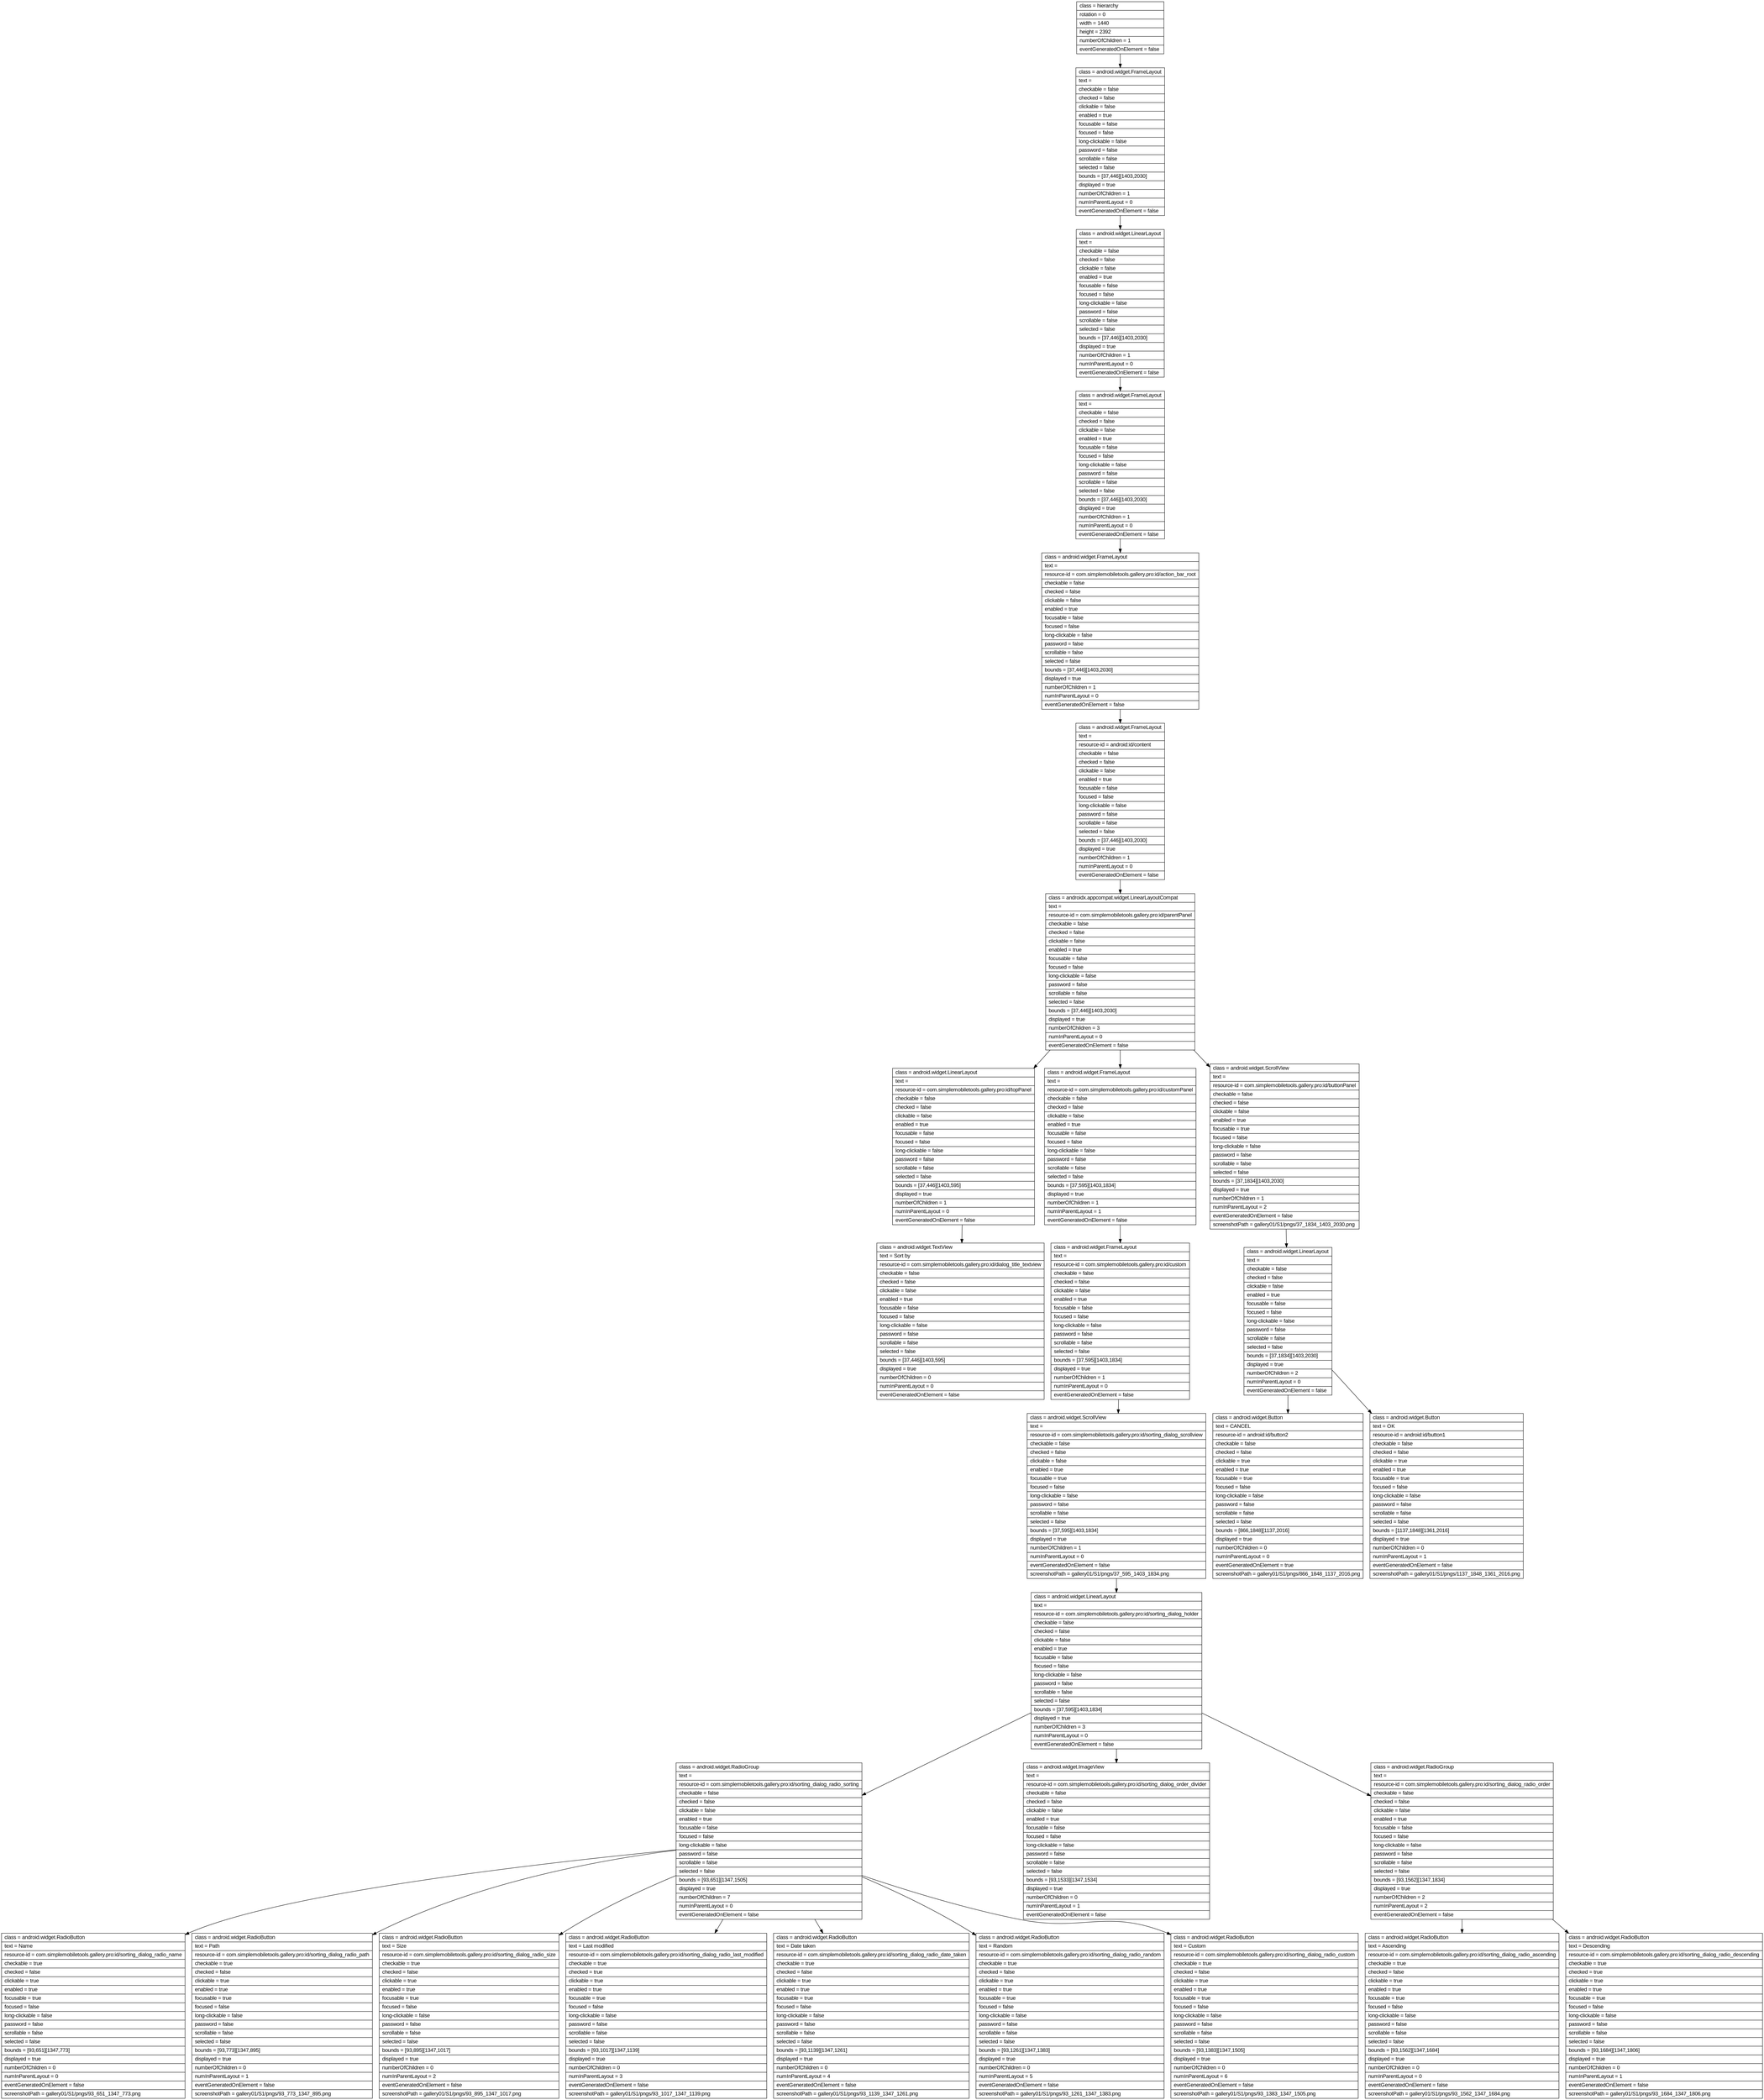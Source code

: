 digraph Layout {

	node [shape=record fontname=Arial];

	0	[label="{class = hierarchy\l|rotation = 0\l|width = 1440\l|height = 2392\l|numberOfChildren = 1\l|eventGeneratedOnElement = false \l}"]
	1	[label="{class = android.widget.FrameLayout\l|text = \l|checkable = false\l|checked = false\l|clickable = false\l|enabled = true\l|focusable = false\l|focused = false\l|long-clickable = false\l|password = false\l|scrollable = false\l|selected = false\l|bounds = [37,446][1403,2030]\l|displayed = true\l|numberOfChildren = 1\l|numInParentLayout = 0\l|eventGeneratedOnElement = false \l}"]
	2	[label="{class = android.widget.LinearLayout\l|text = \l|checkable = false\l|checked = false\l|clickable = false\l|enabled = true\l|focusable = false\l|focused = false\l|long-clickable = false\l|password = false\l|scrollable = false\l|selected = false\l|bounds = [37,446][1403,2030]\l|displayed = true\l|numberOfChildren = 1\l|numInParentLayout = 0\l|eventGeneratedOnElement = false \l}"]
	3	[label="{class = android.widget.FrameLayout\l|text = \l|checkable = false\l|checked = false\l|clickable = false\l|enabled = true\l|focusable = false\l|focused = false\l|long-clickable = false\l|password = false\l|scrollable = false\l|selected = false\l|bounds = [37,446][1403,2030]\l|displayed = true\l|numberOfChildren = 1\l|numInParentLayout = 0\l|eventGeneratedOnElement = false \l}"]
	4	[label="{class = android.widget.FrameLayout\l|text = \l|resource-id = com.simplemobiletools.gallery.pro:id/action_bar_root\l|checkable = false\l|checked = false\l|clickable = false\l|enabled = true\l|focusable = false\l|focused = false\l|long-clickable = false\l|password = false\l|scrollable = false\l|selected = false\l|bounds = [37,446][1403,2030]\l|displayed = true\l|numberOfChildren = 1\l|numInParentLayout = 0\l|eventGeneratedOnElement = false \l}"]
	5	[label="{class = android.widget.FrameLayout\l|text = \l|resource-id = android:id/content\l|checkable = false\l|checked = false\l|clickable = false\l|enabled = true\l|focusable = false\l|focused = false\l|long-clickable = false\l|password = false\l|scrollable = false\l|selected = false\l|bounds = [37,446][1403,2030]\l|displayed = true\l|numberOfChildren = 1\l|numInParentLayout = 0\l|eventGeneratedOnElement = false \l}"]
	6	[label="{class = androidx.appcompat.widget.LinearLayoutCompat\l|text = \l|resource-id = com.simplemobiletools.gallery.pro:id/parentPanel\l|checkable = false\l|checked = false\l|clickable = false\l|enabled = true\l|focusable = false\l|focused = false\l|long-clickable = false\l|password = false\l|scrollable = false\l|selected = false\l|bounds = [37,446][1403,2030]\l|displayed = true\l|numberOfChildren = 3\l|numInParentLayout = 0\l|eventGeneratedOnElement = false \l}"]
	7	[label="{class = android.widget.LinearLayout\l|text = \l|resource-id = com.simplemobiletools.gallery.pro:id/topPanel\l|checkable = false\l|checked = false\l|clickable = false\l|enabled = true\l|focusable = false\l|focused = false\l|long-clickable = false\l|password = false\l|scrollable = false\l|selected = false\l|bounds = [37,446][1403,595]\l|displayed = true\l|numberOfChildren = 1\l|numInParentLayout = 0\l|eventGeneratedOnElement = false \l}"]
	8	[label="{class = android.widget.FrameLayout\l|text = \l|resource-id = com.simplemobiletools.gallery.pro:id/customPanel\l|checkable = false\l|checked = false\l|clickable = false\l|enabled = true\l|focusable = false\l|focused = false\l|long-clickable = false\l|password = false\l|scrollable = false\l|selected = false\l|bounds = [37,595][1403,1834]\l|displayed = true\l|numberOfChildren = 1\l|numInParentLayout = 1\l|eventGeneratedOnElement = false \l}"]
	9	[label="{class = android.widget.ScrollView\l|text = \l|resource-id = com.simplemobiletools.gallery.pro:id/buttonPanel\l|checkable = false\l|checked = false\l|clickable = false\l|enabled = true\l|focusable = true\l|focused = false\l|long-clickable = false\l|password = false\l|scrollable = false\l|selected = false\l|bounds = [37,1834][1403,2030]\l|displayed = true\l|numberOfChildren = 1\l|numInParentLayout = 2\l|eventGeneratedOnElement = false \l|screenshotPath = gallery01/S1/pngs/37_1834_1403_2030.png\l}"]
	10	[label="{class = android.widget.TextView\l|text = Sort by\l|resource-id = com.simplemobiletools.gallery.pro:id/dialog_title_textview\l|checkable = false\l|checked = false\l|clickable = false\l|enabled = true\l|focusable = false\l|focused = false\l|long-clickable = false\l|password = false\l|scrollable = false\l|selected = false\l|bounds = [37,446][1403,595]\l|displayed = true\l|numberOfChildren = 0\l|numInParentLayout = 0\l|eventGeneratedOnElement = false \l}"]
	11	[label="{class = android.widget.FrameLayout\l|text = \l|resource-id = com.simplemobiletools.gallery.pro:id/custom\l|checkable = false\l|checked = false\l|clickable = false\l|enabled = true\l|focusable = false\l|focused = false\l|long-clickable = false\l|password = false\l|scrollable = false\l|selected = false\l|bounds = [37,595][1403,1834]\l|displayed = true\l|numberOfChildren = 1\l|numInParentLayout = 0\l|eventGeneratedOnElement = false \l}"]
	12	[label="{class = android.widget.LinearLayout\l|text = \l|checkable = false\l|checked = false\l|clickable = false\l|enabled = true\l|focusable = false\l|focused = false\l|long-clickable = false\l|password = false\l|scrollable = false\l|selected = false\l|bounds = [37,1834][1403,2030]\l|displayed = true\l|numberOfChildren = 2\l|numInParentLayout = 0\l|eventGeneratedOnElement = false \l}"]
	13	[label="{class = android.widget.ScrollView\l|text = \l|resource-id = com.simplemobiletools.gallery.pro:id/sorting_dialog_scrollview\l|checkable = false\l|checked = false\l|clickable = false\l|enabled = true\l|focusable = true\l|focused = false\l|long-clickable = false\l|password = false\l|scrollable = false\l|selected = false\l|bounds = [37,595][1403,1834]\l|displayed = true\l|numberOfChildren = 1\l|numInParentLayout = 0\l|eventGeneratedOnElement = false \l|screenshotPath = gallery01/S1/pngs/37_595_1403_1834.png\l}"]
	14	[label="{class = android.widget.Button\l|text = CANCEL\l|resource-id = android:id/button2\l|checkable = false\l|checked = false\l|clickable = true\l|enabled = true\l|focusable = true\l|focused = false\l|long-clickable = false\l|password = false\l|scrollable = false\l|selected = false\l|bounds = [866,1848][1137,2016]\l|displayed = true\l|numberOfChildren = 0\l|numInParentLayout = 0\l|eventGeneratedOnElement = true \l|screenshotPath = gallery01/S1/pngs/866_1848_1137_2016.png\l}"]
	15	[label="{class = android.widget.Button\l|text = OK\l|resource-id = android:id/button1\l|checkable = false\l|checked = false\l|clickable = true\l|enabled = true\l|focusable = true\l|focused = false\l|long-clickable = false\l|password = false\l|scrollable = false\l|selected = false\l|bounds = [1137,1848][1361,2016]\l|displayed = true\l|numberOfChildren = 0\l|numInParentLayout = 1\l|eventGeneratedOnElement = false \l|screenshotPath = gallery01/S1/pngs/1137_1848_1361_2016.png\l}"]
	16	[label="{class = android.widget.LinearLayout\l|text = \l|resource-id = com.simplemobiletools.gallery.pro:id/sorting_dialog_holder\l|checkable = false\l|checked = false\l|clickable = false\l|enabled = true\l|focusable = false\l|focused = false\l|long-clickable = false\l|password = false\l|scrollable = false\l|selected = false\l|bounds = [37,595][1403,1834]\l|displayed = true\l|numberOfChildren = 3\l|numInParentLayout = 0\l|eventGeneratedOnElement = false \l}"]
	17	[label="{class = android.widget.RadioGroup\l|text = \l|resource-id = com.simplemobiletools.gallery.pro:id/sorting_dialog_radio_sorting\l|checkable = false\l|checked = false\l|clickable = false\l|enabled = true\l|focusable = false\l|focused = false\l|long-clickable = false\l|password = false\l|scrollable = false\l|selected = false\l|bounds = [93,651][1347,1505]\l|displayed = true\l|numberOfChildren = 7\l|numInParentLayout = 0\l|eventGeneratedOnElement = false \l}"]
	18	[label="{class = android.widget.ImageView\l|text = \l|resource-id = com.simplemobiletools.gallery.pro:id/sorting_dialog_order_divider\l|checkable = false\l|checked = false\l|clickable = false\l|enabled = true\l|focusable = false\l|focused = false\l|long-clickable = false\l|password = false\l|scrollable = false\l|selected = false\l|bounds = [93,1533][1347,1534]\l|displayed = true\l|numberOfChildren = 0\l|numInParentLayout = 1\l|eventGeneratedOnElement = false \l}"]
	19	[label="{class = android.widget.RadioGroup\l|text = \l|resource-id = com.simplemobiletools.gallery.pro:id/sorting_dialog_radio_order\l|checkable = false\l|checked = false\l|clickable = false\l|enabled = true\l|focusable = false\l|focused = false\l|long-clickable = false\l|password = false\l|scrollable = false\l|selected = false\l|bounds = [93,1562][1347,1834]\l|displayed = true\l|numberOfChildren = 2\l|numInParentLayout = 2\l|eventGeneratedOnElement = false \l}"]
	20	[label="{class = android.widget.RadioButton\l|text = Name\l|resource-id = com.simplemobiletools.gallery.pro:id/sorting_dialog_radio_name\l|checkable = true\l|checked = false\l|clickable = true\l|enabled = true\l|focusable = true\l|focused = false\l|long-clickable = false\l|password = false\l|scrollable = false\l|selected = false\l|bounds = [93,651][1347,773]\l|displayed = true\l|numberOfChildren = 0\l|numInParentLayout = 0\l|eventGeneratedOnElement = false \l|screenshotPath = gallery01/S1/pngs/93_651_1347_773.png\l}"]
	21	[label="{class = android.widget.RadioButton\l|text = Path\l|resource-id = com.simplemobiletools.gallery.pro:id/sorting_dialog_radio_path\l|checkable = true\l|checked = false\l|clickable = true\l|enabled = true\l|focusable = true\l|focused = false\l|long-clickable = false\l|password = false\l|scrollable = false\l|selected = false\l|bounds = [93,773][1347,895]\l|displayed = true\l|numberOfChildren = 0\l|numInParentLayout = 1\l|eventGeneratedOnElement = false \l|screenshotPath = gallery01/S1/pngs/93_773_1347_895.png\l}"]
	22	[label="{class = android.widget.RadioButton\l|text = Size\l|resource-id = com.simplemobiletools.gallery.pro:id/sorting_dialog_radio_size\l|checkable = true\l|checked = false\l|clickable = true\l|enabled = true\l|focusable = true\l|focused = false\l|long-clickable = false\l|password = false\l|scrollable = false\l|selected = false\l|bounds = [93,895][1347,1017]\l|displayed = true\l|numberOfChildren = 0\l|numInParentLayout = 2\l|eventGeneratedOnElement = false \l|screenshotPath = gallery01/S1/pngs/93_895_1347_1017.png\l}"]
	23	[label="{class = android.widget.RadioButton\l|text = Last modified\l|resource-id = com.simplemobiletools.gallery.pro:id/sorting_dialog_radio_last_modified\l|checkable = true\l|checked = true\l|clickable = true\l|enabled = true\l|focusable = true\l|focused = false\l|long-clickable = false\l|password = false\l|scrollable = false\l|selected = false\l|bounds = [93,1017][1347,1139]\l|displayed = true\l|numberOfChildren = 0\l|numInParentLayout = 3\l|eventGeneratedOnElement = false \l|screenshotPath = gallery01/S1/pngs/93_1017_1347_1139.png\l}"]
	24	[label="{class = android.widget.RadioButton\l|text = Date taken\l|resource-id = com.simplemobiletools.gallery.pro:id/sorting_dialog_radio_date_taken\l|checkable = true\l|checked = false\l|clickable = true\l|enabled = true\l|focusable = true\l|focused = false\l|long-clickable = false\l|password = false\l|scrollable = false\l|selected = false\l|bounds = [93,1139][1347,1261]\l|displayed = true\l|numberOfChildren = 0\l|numInParentLayout = 4\l|eventGeneratedOnElement = false \l|screenshotPath = gallery01/S1/pngs/93_1139_1347_1261.png\l}"]
	25	[label="{class = android.widget.RadioButton\l|text = Random\l|resource-id = com.simplemobiletools.gallery.pro:id/sorting_dialog_radio_random\l|checkable = true\l|checked = false\l|clickable = true\l|enabled = true\l|focusable = true\l|focused = false\l|long-clickable = false\l|password = false\l|scrollable = false\l|selected = false\l|bounds = [93,1261][1347,1383]\l|displayed = true\l|numberOfChildren = 0\l|numInParentLayout = 5\l|eventGeneratedOnElement = false \l|screenshotPath = gallery01/S1/pngs/93_1261_1347_1383.png\l}"]
	26	[label="{class = android.widget.RadioButton\l|text = Custom\l|resource-id = com.simplemobiletools.gallery.pro:id/sorting_dialog_radio_custom\l|checkable = true\l|checked = false\l|clickable = true\l|enabled = true\l|focusable = true\l|focused = false\l|long-clickable = false\l|password = false\l|scrollable = false\l|selected = false\l|bounds = [93,1383][1347,1505]\l|displayed = true\l|numberOfChildren = 0\l|numInParentLayout = 6\l|eventGeneratedOnElement = false \l|screenshotPath = gallery01/S1/pngs/93_1383_1347_1505.png\l}"]
	27	[label="{class = android.widget.RadioButton\l|text = Ascending\l|resource-id = com.simplemobiletools.gallery.pro:id/sorting_dialog_radio_ascending\l|checkable = true\l|checked = false\l|clickable = true\l|enabled = true\l|focusable = true\l|focused = false\l|long-clickable = false\l|password = false\l|scrollable = false\l|selected = false\l|bounds = [93,1562][1347,1684]\l|displayed = true\l|numberOfChildren = 0\l|numInParentLayout = 0\l|eventGeneratedOnElement = false \l|screenshotPath = gallery01/S1/pngs/93_1562_1347_1684.png\l}"]
	28	[label="{class = android.widget.RadioButton\l|text = Descending\l|resource-id = com.simplemobiletools.gallery.pro:id/sorting_dialog_radio_descending\l|checkable = true\l|checked = true\l|clickable = true\l|enabled = true\l|focusable = true\l|focused = false\l|long-clickable = false\l|password = false\l|scrollable = false\l|selected = false\l|bounds = [93,1684][1347,1806]\l|displayed = true\l|numberOfChildren = 0\l|numInParentLayout = 1\l|eventGeneratedOnElement = false \l|screenshotPath = gallery01/S1/pngs/93_1684_1347_1806.png\l}"]


	0 -> 1
	1 -> 2
	2 -> 3
	3 -> 4
	4 -> 5
	5 -> 6
	6 -> 7
	6 -> 8
	6 -> 9
	7 -> 10
	8 -> 11
	9 -> 12
	11 -> 13
	12 -> 14
	12 -> 15
	13 -> 16
	16 -> 17
	16 -> 18
	16 -> 19
	17 -> 20
	17 -> 21
	17 -> 22
	17 -> 23
	17 -> 24
	17 -> 25
	17 -> 26
	19 -> 27
	19 -> 28


}